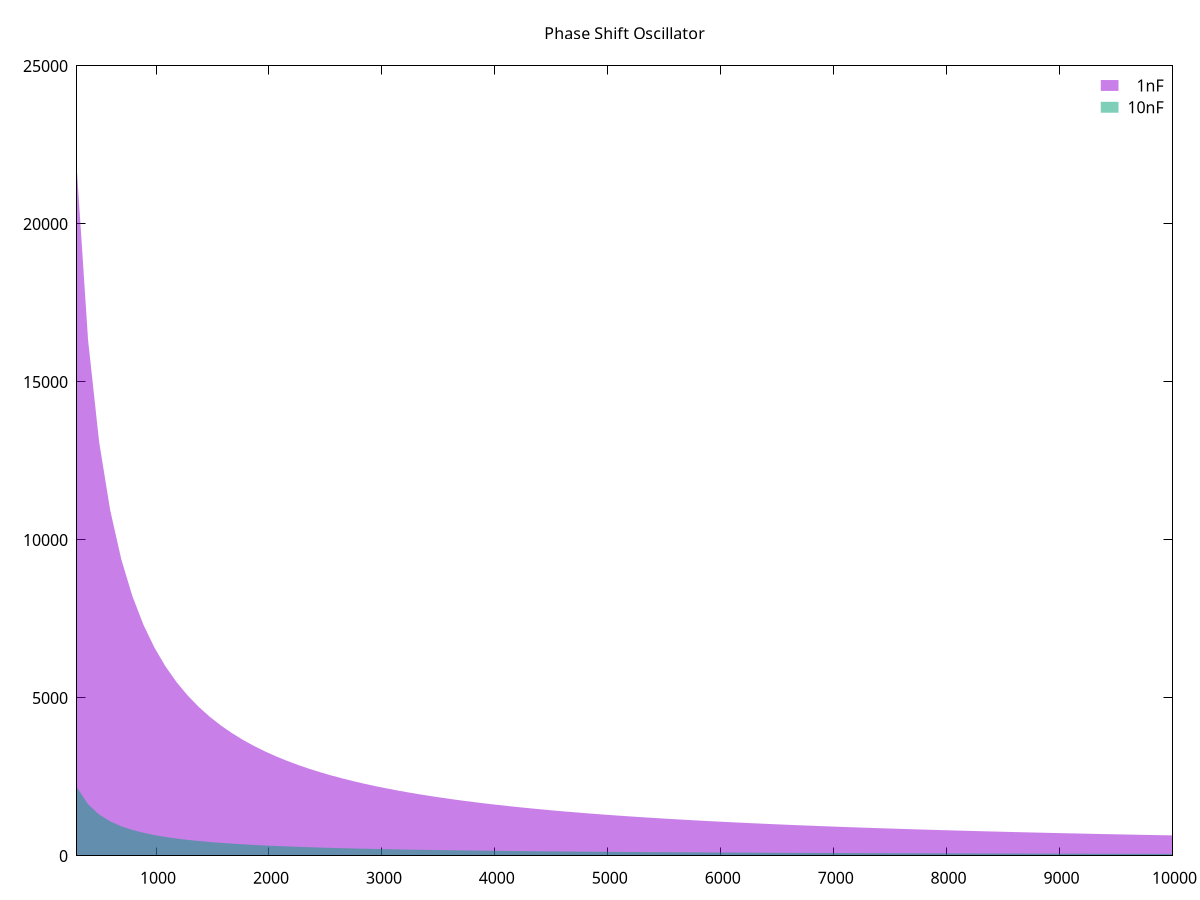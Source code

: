 set title "Phase Shift Oscillator"

f1(x) = 1 / (2 * pi * x * 1e-7 * sqrt(6))
f2(x) = 1 / (2 * pi * x * 1e-8 * sqrt(6))
f3(x) = 1 / (2 * pi * x * 1e-9 * sqrt(6))
f4(x) = 1 / (2 * pi * x * 1e-10 * sqrt(6))

set style function filledcurves y1=0
set style fill transparent solid 0.5 noborder
set key top reverse samplen 1
set xrange [300:10000]

plot f2(x) title "1nF", \
     f1(x) title "10nF"